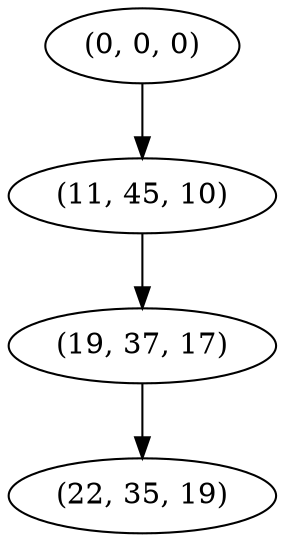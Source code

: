 digraph tree {
    "(0, 0, 0)";
    "(11, 45, 10)";
    "(19, 37, 17)";
    "(22, 35, 19)";
    "(0, 0, 0)" -> "(11, 45, 10)";
    "(11, 45, 10)" -> "(19, 37, 17)";
    "(19, 37, 17)" -> "(22, 35, 19)";
}
